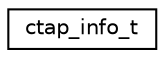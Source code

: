 digraph "Graphical Class Hierarchy"
{
 // LATEX_PDF_SIZE
  edge [fontname="Helvetica",fontsize="10",labelfontname="Helvetica",labelfontsize="10"];
  node [fontname="Helvetica",fontsize="10",shape=record];
  rankdir="LR";
  Node0 [label="ctap_info_t",height=0.2,width=0.4,color="black", fillcolor="white", style="filled",URL="$structctap__info__t.html",tooltip="CTAP info struct."];
}
